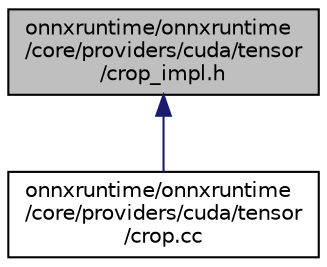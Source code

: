 digraph "onnxruntime/onnxruntime/core/providers/cuda/tensor/crop_impl.h"
{
  edge [fontname="Helvetica",fontsize="10",labelfontname="Helvetica",labelfontsize="10"];
  node [fontname="Helvetica",fontsize="10",shape=record];
  Node7 [label="onnxruntime/onnxruntime\l/core/providers/cuda/tensor\l/crop_impl.h",height=0.2,width=0.4,color="black", fillcolor="grey75", style="filled", fontcolor="black"];
  Node7 -> Node8 [dir="back",color="midnightblue",fontsize="10",style="solid",fontname="Helvetica"];
  Node8 [label="onnxruntime/onnxruntime\l/core/providers/cuda/tensor\l/crop.cc",height=0.2,width=0.4,color="black", fillcolor="white", style="filled",URL="$cuda_2tensor_2crop_8cc.html"];
}

